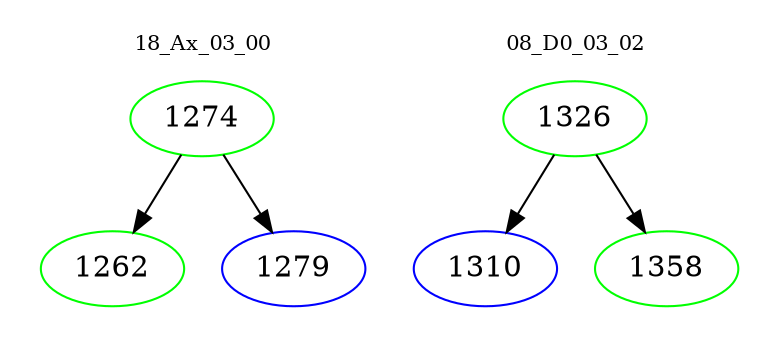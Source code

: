 digraph{
subgraph cluster_0 {
color = white
label = "18_Ax_03_00";
fontsize=10;
T0_1274 [label="1274", color="green"]
T0_1274 -> T0_1262 [color="black"]
T0_1262 [label="1262", color="green"]
T0_1274 -> T0_1279 [color="black"]
T0_1279 [label="1279", color="blue"]
}
subgraph cluster_1 {
color = white
label = "08_D0_03_02";
fontsize=10;
T1_1326 [label="1326", color="green"]
T1_1326 -> T1_1310 [color="black"]
T1_1310 [label="1310", color="blue"]
T1_1326 -> T1_1358 [color="black"]
T1_1358 [label="1358", color="green"]
}
}
